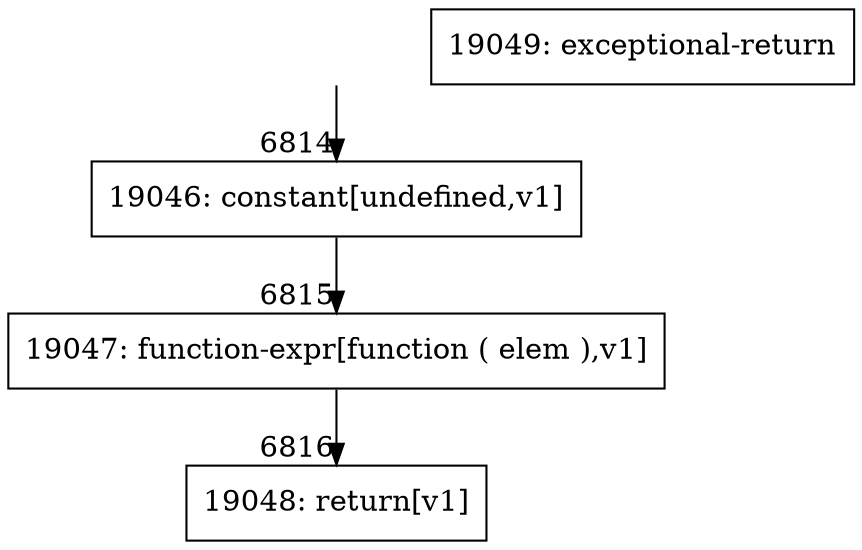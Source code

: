 digraph {
rankdir="TD"
BB_entry523[shape=none,label=""];
BB_entry523 -> BB6814 [tailport=s, headport=n, headlabel="    6814"]
BB6814 [shape=record label="{19046: constant[undefined,v1]}" ] 
BB6814 -> BB6815 [tailport=s, headport=n, headlabel="      6815"]
BB6815 [shape=record label="{19047: function-expr[function ( elem ),v1]}" ] 
BB6815 -> BB6816 [tailport=s, headport=n, headlabel="      6816"]
BB6816 [shape=record label="{19048: return[v1]}" ] 
BB6817 [shape=record label="{19049: exceptional-return}" ] 
//#$~ 5407
}
